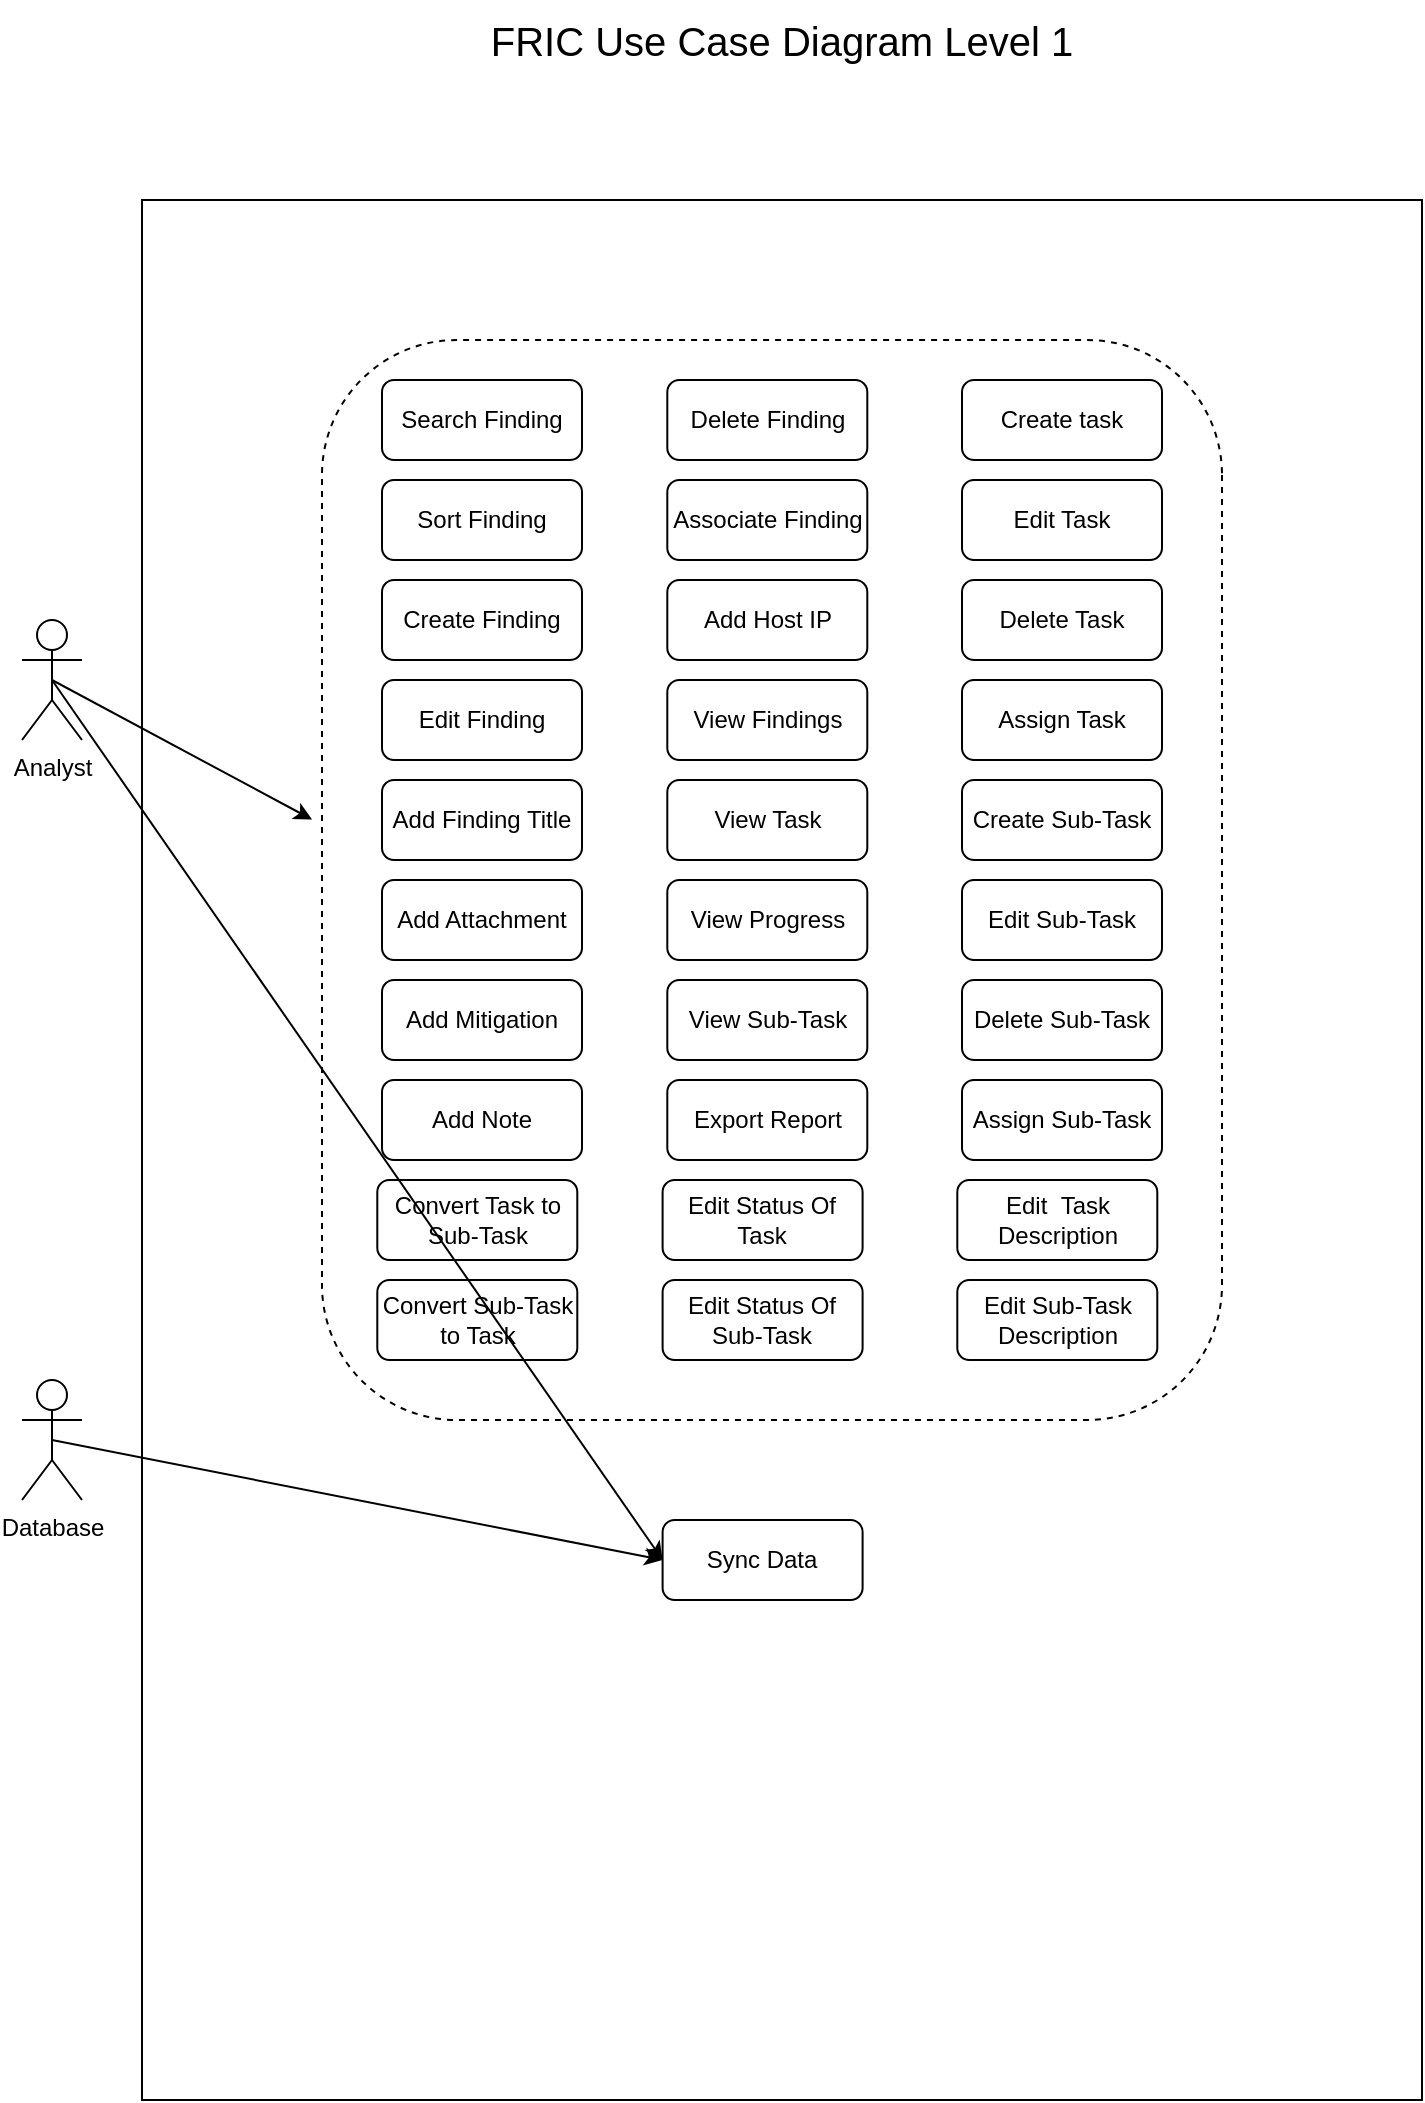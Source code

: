 <mxfile version="12.6.6" type="github"><diagram name="Page-1" id="b5b7bab2-c9e2-2cf4-8b2a-24fd1a2a6d21"><mxGraphModel dx="2965" dy="1735" grid="1" gridSize="10" guides="1" tooltips="1" connect="1" arrows="1" fold="1" page="1" pageScale="1" pageWidth="827" pageHeight="1169" background="#ffffff" math="0" shadow="0"><root><mxCell id="0"/><mxCell id="1" parent="0"/><mxCell id="EwE9HXNcbe7UVatfcUiP-4" value="&lt;font style=&quot;font-size: 20px&quot;&gt;FRIC Use Case Diagram Level 1&lt;/font&gt;" style="text;html=1;strokeColor=none;fillColor=none;align=center;verticalAlign=middle;whiteSpace=wrap;rounded=0;" vertex="1" parent="1"><mxGeometry x="270" y="20" width="340" height="40" as="geometry"/></mxCell><mxCell id="EwE9HXNcbe7UVatfcUiP-5" value="Database" style="shape=umlActor;verticalLabelPosition=bottom;labelBackgroundColor=#ffffff;verticalAlign=top;html=1;outlineConnect=0;fillColor=none;" vertex="1" parent="1"><mxGeometry x="60" y="710" width="30" height="60" as="geometry"/></mxCell><mxCell id="EwE9HXNcbe7UVatfcUiP-6" value="Analyst" style="shape=umlActor;verticalLabelPosition=bottom;labelBackgroundColor=#ffffff;verticalAlign=top;html=1;outlineConnect=0;fillColor=none;" vertex="1" parent="1"><mxGeometry x="60" y="330" width="30" height="60" as="geometry"/></mxCell><mxCell id="EwE9HXNcbe7UVatfcUiP-10" value="Search Finding" style="rounded=1;whiteSpace=wrap;html=1;fillColor=none;fontStyle=0" vertex="1" parent="1"><mxGeometry x="240" y="210" width="100" height="40" as="geometry"/></mxCell><mxCell id="EwE9HXNcbe7UVatfcUiP-12" value="Create Finding" style="rounded=1;whiteSpace=wrap;html=1;fillColor=none;fontStyle=0" vertex="1" parent="1"><mxGeometry x="240" y="310" width="100" height="40" as="geometry"/></mxCell><mxCell id="EwE9HXNcbe7UVatfcUiP-13" value="Edit Finding" style="rounded=1;whiteSpace=wrap;html=1;fillColor=none;fontStyle=0" vertex="1" parent="1"><mxGeometry x="240" y="360" width="100" height="40" as="geometry"/></mxCell><mxCell id="EwE9HXNcbe7UVatfcUiP-14" value="Sort Finding" style="rounded=1;whiteSpace=wrap;html=1;fillColor=none;fontStyle=0" vertex="1" parent="1"><mxGeometry x="240" y="260" width="100" height="40" as="geometry"/></mxCell><mxCell id="EwE9HXNcbe7UVatfcUiP-15" value="Add Finding Title" style="rounded=1;whiteSpace=wrap;html=1;fillColor=none;" vertex="1" parent="1"><mxGeometry x="240" y="410" width="100" height="40" as="geometry"/></mxCell><mxCell id="EwE9HXNcbe7UVatfcUiP-16" value="Add Mitigation" style="rounded=1;whiteSpace=wrap;html=1;fillColor=none;" vertex="1" parent="1"><mxGeometry x="240" y="510" width="100" height="40" as="geometry"/></mxCell><mxCell id="EwE9HXNcbe7UVatfcUiP-17" value="Add Note" style="rounded=1;whiteSpace=wrap;html=1;fillColor=none;" vertex="1" parent="1"><mxGeometry x="240" y="560" width="100" height="40" as="geometry"/></mxCell><mxCell id="EwE9HXNcbe7UVatfcUiP-18" value="Add Attachment" style="rounded=1;whiteSpace=wrap;html=1;fillColor=none;" vertex="1" parent="1"><mxGeometry x="240" y="460" width="100" height="40" as="geometry"/></mxCell><mxCell id="EwE9HXNcbe7UVatfcUiP-19" value="Delete Finding" style="rounded=1;whiteSpace=wrap;html=1;fillColor=none;fontStyle=0" vertex="1" parent="1"><mxGeometry x="382.65" y="210" width="100" height="40" as="geometry"/></mxCell><mxCell id="EwE9HXNcbe7UVatfcUiP-20" value="Sync Data" style="rounded=1;whiteSpace=wrap;html=1;fillColor=none;fontStyle=0" vertex="1" parent="1"><mxGeometry x="380.3" y="780" width="100" height="40" as="geometry"/></mxCell><mxCell id="EwE9HXNcbe7UVatfcUiP-21" value="View Findings" style="rounded=1;whiteSpace=wrap;html=1;fillColor=none;fontStyle=0" vertex="1" parent="1"><mxGeometry x="382.65" y="360" width="100" height="40" as="geometry"/></mxCell><mxCell id="EwE9HXNcbe7UVatfcUiP-22" value="Associate Finding" style="rounded=1;whiteSpace=wrap;html=1;fillColor=none;fontStyle=0" vertex="1" parent="1"><mxGeometry x="382.65" y="260" width="100" height="40" as="geometry"/></mxCell><mxCell id="EwE9HXNcbe7UVatfcUiP-23" value="View Task" style="rounded=1;whiteSpace=wrap;html=1;fillColor=none;" vertex="1" parent="1"><mxGeometry x="382.65" y="410" width="100" height="40" as="geometry"/></mxCell><mxCell id="EwE9HXNcbe7UVatfcUiP-24" value="View Sub-Task" style="rounded=1;whiteSpace=wrap;html=1;fillColor=none;" vertex="1" parent="1"><mxGeometry x="382.65" y="510" width="100" height="40" as="geometry"/></mxCell><mxCell id="EwE9HXNcbe7UVatfcUiP-25" value="Export Report" style="rounded=1;whiteSpace=wrap;html=1;fillColor=none;" vertex="1" parent="1"><mxGeometry x="382.65" y="560" width="100" height="40" as="geometry"/></mxCell><mxCell id="EwE9HXNcbe7UVatfcUiP-26" value="View Progress" style="rounded=1;whiteSpace=wrap;html=1;fillColor=none;" vertex="1" parent="1"><mxGeometry x="382.65" y="460" width="100" height="40" as="geometry"/></mxCell><mxCell id="EwE9HXNcbe7UVatfcUiP-27" value="Create task" style="rounded=1;whiteSpace=wrap;html=1;fillColor=none;fontStyle=0" vertex="1" parent="1"><mxGeometry x="530" y="210" width="100" height="40" as="geometry"/></mxCell><mxCell id="EwE9HXNcbe7UVatfcUiP-28" value="Delete Task" style="rounded=1;whiteSpace=wrap;html=1;fillColor=none;fontStyle=0" vertex="1" parent="1"><mxGeometry x="530" y="310" width="100" height="40" as="geometry"/></mxCell><mxCell id="EwE9HXNcbe7UVatfcUiP-29" value="Assign Task" style="rounded=1;whiteSpace=wrap;html=1;fillColor=none;fontStyle=0" vertex="1" parent="1"><mxGeometry x="530" y="360" width="100" height="40" as="geometry"/></mxCell><mxCell id="EwE9HXNcbe7UVatfcUiP-30" value="Edit Task" style="rounded=1;whiteSpace=wrap;html=1;fillColor=none;fontStyle=0" vertex="1" parent="1"><mxGeometry x="530" y="260" width="100" height="40" as="geometry"/></mxCell><mxCell id="EwE9HXNcbe7UVatfcUiP-31" value="Create Sub-Task" style="rounded=1;whiteSpace=wrap;html=1;fillColor=none;" vertex="1" parent="1"><mxGeometry x="530" y="410" width="100" height="40" as="geometry"/></mxCell><mxCell id="EwE9HXNcbe7UVatfcUiP-32" value="Delete Sub-Task" style="rounded=1;whiteSpace=wrap;html=1;fillColor=none;" vertex="1" parent="1"><mxGeometry x="530" y="510" width="100" height="40" as="geometry"/></mxCell><mxCell id="EwE9HXNcbe7UVatfcUiP-33" value="Assign Sub-Task" style="rounded=1;whiteSpace=wrap;html=1;fillColor=none;" vertex="1" parent="1"><mxGeometry x="530" y="560" width="100" height="40" as="geometry"/></mxCell><mxCell id="EwE9HXNcbe7UVatfcUiP-34" value="Edit Sub-Task" style="rounded=1;whiteSpace=wrap;html=1;fillColor=none;" vertex="1" parent="1"><mxGeometry x="530" y="460" width="100" height="40" as="geometry"/></mxCell><mxCell id="EwE9HXNcbe7UVatfcUiP-35" value="Convert Task to Sub-Task" style="rounded=1;whiteSpace=wrap;html=1;fillColor=none;" vertex="1" parent="1"><mxGeometry x="237.65" y="610" width="100" height="40" as="geometry"/></mxCell><mxCell id="EwE9HXNcbe7UVatfcUiP-36" value="Convert Sub-Task to Task" style="rounded=1;whiteSpace=wrap;html=1;fillColor=none;" vertex="1" parent="1"><mxGeometry x="237.65" y="660" width="100" height="40" as="geometry"/></mxCell><mxCell id="EwE9HXNcbe7UVatfcUiP-37" value="Edit Status Of Task" style="rounded=1;whiteSpace=wrap;html=1;fillColor=none;" vertex="1" parent="1"><mxGeometry x="380.3" y="610" width="100" height="40" as="geometry"/></mxCell><mxCell id="EwE9HXNcbe7UVatfcUiP-38" value="Edit Status Of Sub-Task" style="rounded=1;whiteSpace=wrap;html=1;fillColor=none;" vertex="1" parent="1"><mxGeometry x="380.3" y="660" width="100" height="40" as="geometry"/></mxCell><mxCell id="EwE9HXNcbe7UVatfcUiP-39" value="Edit &amp;nbsp;Task Description" style="rounded=1;whiteSpace=wrap;html=1;fillColor=none;" vertex="1" parent="1"><mxGeometry x="527.65" y="610" width="100" height="40" as="geometry"/></mxCell><mxCell id="EwE9HXNcbe7UVatfcUiP-40" value="Edit Sub-Task Description" style="rounded=1;whiteSpace=wrap;html=1;fillColor=none;" vertex="1" parent="1"><mxGeometry x="527.65" y="660" width="100" height="40" as="geometry"/></mxCell><mxCell id="EwE9HXNcbe7UVatfcUiP-41" value="Add Host IP" style="rounded=1;whiteSpace=wrap;html=1;fillColor=none;fontStyle=0" vertex="1" parent="1"><mxGeometry x="382.65" y="310" width="100" height="40" as="geometry"/></mxCell><mxCell id="EwE9HXNcbe7UVatfcUiP-42" value="" style="rounded=1;whiteSpace=wrap;html=1;dashed=1;fillColor=none;direction=south;" vertex="1" parent="1"><mxGeometry x="210" y="190" width="450" height="540" as="geometry"/></mxCell><mxCell id="EwE9HXNcbe7UVatfcUiP-45" value="" style="endArrow=classic;html=1;entryX=0;entryY=0.5;entryDx=0;entryDy=0;exitX=0.5;exitY=0.5;exitDx=0;exitDy=0;exitPerimeter=0;" edge="1" parent="1" source="EwE9HXNcbe7UVatfcUiP-5" target="EwE9HXNcbe7UVatfcUiP-20"><mxGeometry width="50" height="50" relative="1" as="geometry"><mxPoint x="50" y="890" as="sourcePoint"/><mxPoint x="100" y="840" as="targetPoint"/></mxGeometry></mxCell><mxCell id="EwE9HXNcbe7UVatfcUiP-46" value="" style="endArrow=classic;html=1;entryX=0.444;entryY=1.011;entryDx=0;entryDy=0;entryPerimeter=0;exitX=0.5;exitY=0.5;exitDx=0;exitDy=0;exitPerimeter=0;" edge="1" parent="1" source="EwE9HXNcbe7UVatfcUiP-6" target="EwE9HXNcbe7UVatfcUiP-42"><mxGeometry width="50" height="50" relative="1" as="geometry"><mxPoint x="50" y="890" as="sourcePoint"/><mxPoint x="100" y="840" as="targetPoint"/></mxGeometry></mxCell><mxCell id="EwE9HXNcbe7UVatfcUiP-47" value="" style="endArrow=classic;html=1;exitX=0.5;exitY=0.5;exitDx=0;exitDy=0;exitPerimeter=0;entryX=0;entryY=0.5;entryDx=0;entryDy=0;" edge="1" parent="1" source="EwE9HXNcbe7UVatfcUiP-6" target="EwE9HXNcbe7UVatfcUiP-20"><mxGeometry width="50" height="50" relative="1" as="geometry"><mxPoint x="50" y="890" as="sourcePoint"/><mxPoint x="100" y="840" as="targetPoint"/></mxGeometry></mxCell><mxCell id="EwE9HXNcbe7UVatfcUiP-48" value="" style="rounded=0;whiteSpace=wrap;html=1;fillColor=none;" vertex="1" parent="1"><mxGeometry x="120" y="120" width="640" height="950" as="geometry"/></mxCell></root></mxGraphModel></diagram></mxfile>